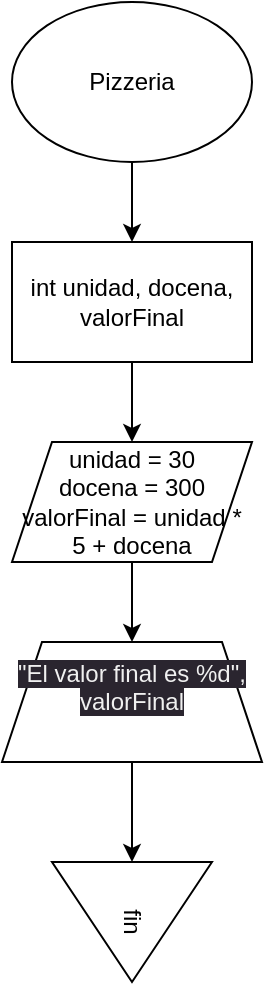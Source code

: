 <mxfile>
    <diagram id="SAhznUeYI3dMu7-oc4LG" name="Page-1">
        <mxGraphModel dx="1171" dy="787" grid="1" gridSize="10" guides="1" tooltips="1" connect="1" arrows="1" fold="1" page="1" pageScale="1" pageWidth="850" pageHeight="1100" math="0" shadow="0">
            <root>
                <mxCell id="0"/>
                <mxCell id="1" parent="0"/>
                <mxCell id="3" style="edgeStyle=none;html=1;" edge="1" parent="1" source="2" target="4">
                    <mxGeometry relative="1" as="geometry">
                        <mxPoint x="425" y="170" as="targetPoint"/>
                    </mxGeometry>
                </mxCell>
                <mxCell id="2" value="Pizzeria" style="ellipse;whiteSpace=wrap;html=1;" vertex="1" parent="1">
                    <mxGeometry x="365" y="40" width="120" height="80" as="geometry"/>
                </mxCell>
                <mxCell id="5" style="edgeStyle=none;html=1;" edge="1" parent="1" source="4" target="6">
                    <mxGeometry relative="1" as="geometry">
                        <mxPoint x="425" y="280" as="targetPoint"/>
                    </mxGeometry>
                </mxCell>
                <mxCell id="4" value="int unidad, docena, valorFinal" style="rounded=0;whiteSpace=wrap;html=1;" vertex="1" parent="1">
                    <mxGeometry x="365" y="160" width="120" height="60" as="geometry"/>
                </mxCell>
                <mxCell id="7" style="edgeStyle=none;html=1;" edge="1" parent="1" source="6" target="8">
                    <mxGeometry relative="1" as="geometry">
                        <mxPoint x="425" y="370" as="targetPoint"/>
                    </mxGeometry>
                </mxCell>
                <mxCell id="6" value="unidad = 30&lt;br&gt;docena = 300&lt;br&gt;valorFinal = unidad * 5 + docena" style="shape=parallelogram;perimeter=parallelogramPerimeter;whiteSpace=wrap;html=1;fixedSize=1;" vertex="1" parent="1">
                    <mxGeometry x="365" y="260" width="120" height="60" as="geometry"/>
                </mxCell>
                <mxCell id="9" style="edgeStyle=none;html=1;" edge="1" parent="1" source="8" target="10">
                    <mxGeometry relative="1" as="geometry">
                        <mxPoint x="425" y="460" as="targetPoint"/>
                    </mxGeometry>
                </mxCell>
                <mxCell id="8" value="&#10;&lt;span style=&quot;color: rgb(240, 240, 240); font-family: Helvetica; font-size: 12px; font-style: normal; font-variant-ligatures: normal; font-variant-caps: normal; font-weight: 400; letter-spacing: normal; orphans: 2; text-align: center; text-indent: 0px; text-transform: none; widows: 2; word-spacing: 0px; -webkit-text-stroke-width: 0px; background-color: rgb(42, 37, 47); text-decoration-thickness: initial; text-decoration-style: initial; text-decoration-color: initial; float: none; display: inline !important;&quot;&gt;&quot;El valor final es %d&quot;, valorFinal&lt;/span&gt;&#10;&#10;" style="shape=trapezoid;perimeter=trapezoidPerimeter;whiteSpace=wrap;html=1;fixedSize=1;" vertex="1" parent="1">
                    <mxGeometry x="360" y="360" width="130" height="60" as="geometry"/>
                </mxCell>
                <mxCell id="10" value="fin" style="triangle;whiteSpace=wrap;html=1;rotation=90;" vertex="1" parent="1">
                    <mxGeometry x="395" y="460" width="60" height="80" as="geometry"/>
                </mxCell>
            </root>
        </mxGraphModel>
    </diagram>
</mxfile>